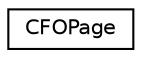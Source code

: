 digraph G
{
  edge [fontname="Helvetica",fontsize="10",labelfontname="Helvetica",labelfontsize="10"];
  node [fontname="Helvetica",fontsize="10",shape=record];
  rankdir="LR";
  Node1 [label="CFOPage",height=0.2,width=0.4,color="black", fillcolor="white", style="filled",URL="$class_c_f_o_page.html"];
}
